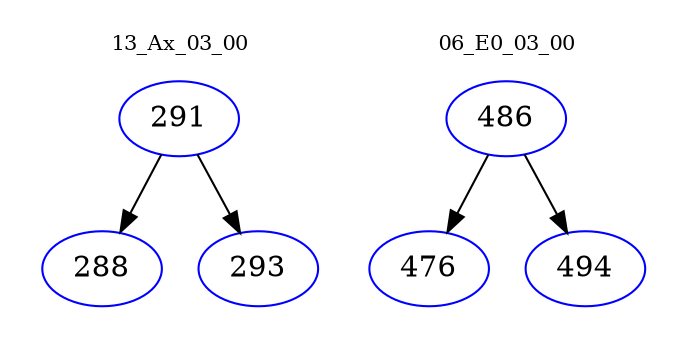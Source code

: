 digraph{
subgraph cluster_0 {
color = white
label = "13_Ax_03_00";
fontsize=10;
T0_291 [label="291", color="blue"]
T0_291 -> T0_288 [color="black"]
T0_288 [label="288", color="blue"]
T0_291 -> T0_293 [color="black"]
T0_293 [label="293", color="blue"]
}
subgraph cluster_1 {
color = white
label = "06_E0_03_00";
fontsize=10;
T1_486 [label="486", color="blue"]
T1_486 -> T1_476 [color="black"]
T1_476 [label="476", color="blue"]
T1_486 -> T1_494 [color="black"]
T1_494 [label="494", color="blue"]
}
}
